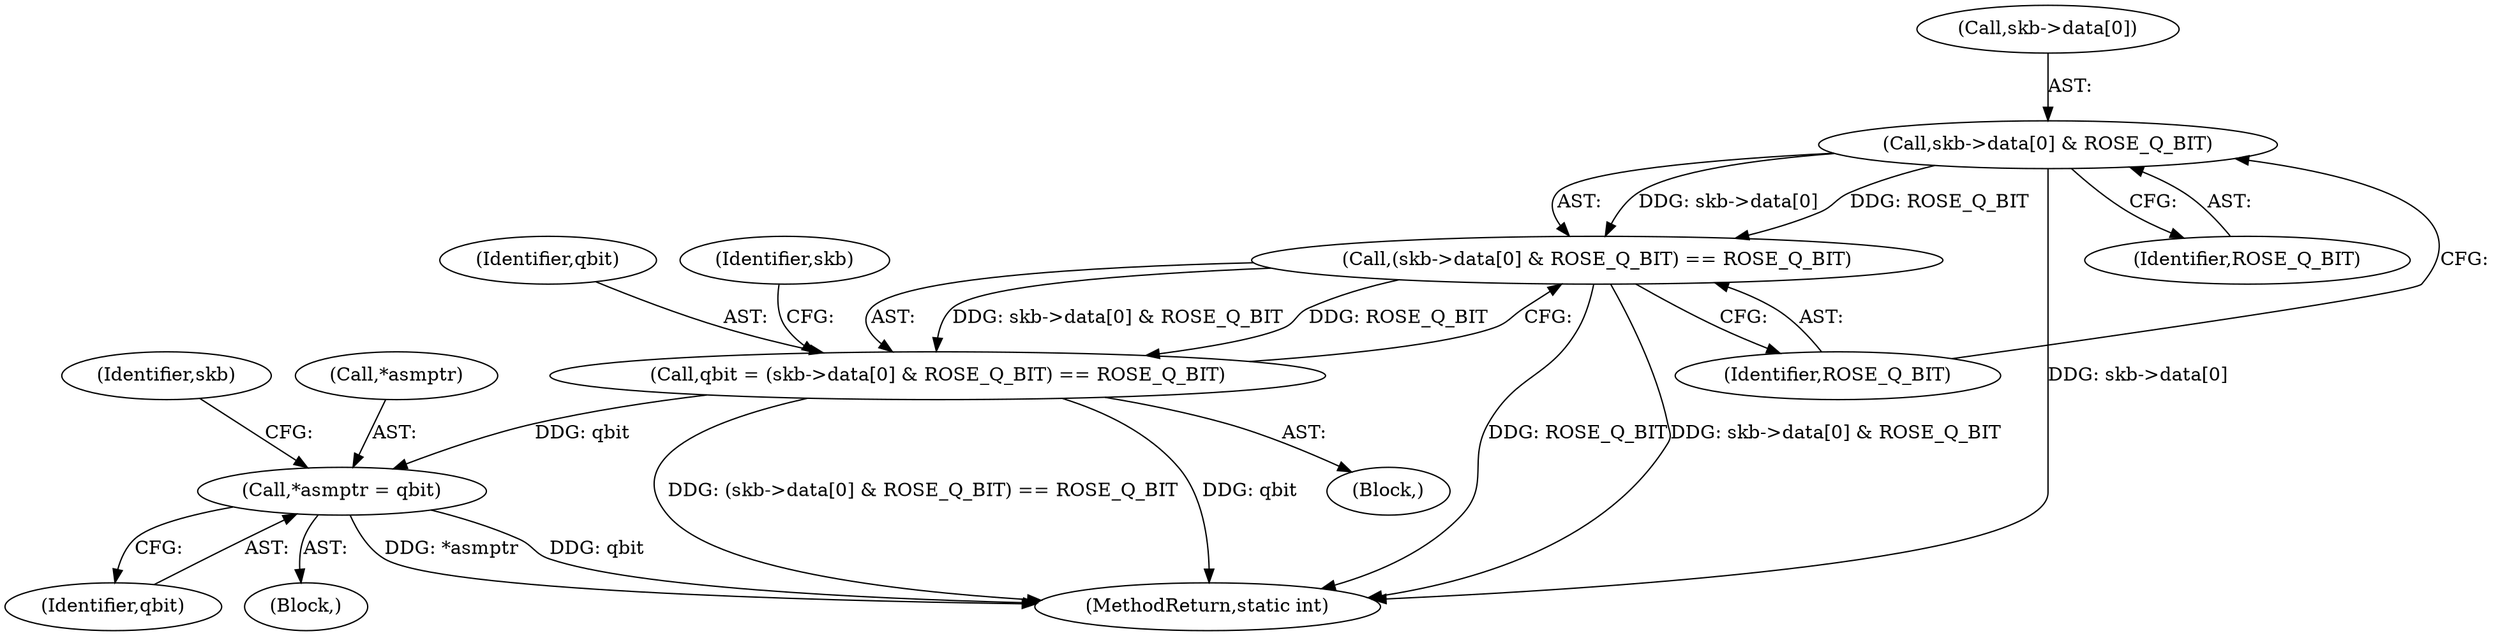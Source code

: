 digraph "0_linux_f3d3342602f8bcbf37d7c46641cb9bca7618eb1c_28@array" {
"1000163" [label="(Call,skb->data[0] & ROSE_Q_BIT)"];
"1000162" [label="(Call,(skb->data[0] & ROSE_Q_BIT) == ROSE_Q_BIT)"];
"1000160" [label="(Call,qbit = (skb->data[0] & ROSE_Q_BIT) == ROSE_Q_BIT)"];
"1000184" [label="(Call,*asmptr = qbit)"];
"1000161" [label="(Identifier,qbit)"];
"1000162" [label="(Call,(skb->data[0] & ROSE_Q_BIT) == ROSE_Q_BIT)"];
"1000184" [label="(Call,*asmptr = qbit)"];
"1000187" [label="(Identifier,qbit)"];
"1000189" [label="(Identifier,skb)"];
"1000164" [label="(Call,skb->data[0])"];
"1000330" [label="(MethodReturn,static int)"];
"1000160" [label="(Call,qbit = (skb->data[0] & ROSE_Q_BIT) == ROSE_Q_BIT)"];
"1000169" [label="(Identifier,ROSE_Q_BIT)"];
"1000108" [label="(Block,)"];
"1000178" [label="(Block,)"];
"1000163" [label="(Call,skb->data[0] & ROSE_Q_BIT)"];
"1000172" [label="(Identifier,skb)"];
"1000185" [label="(Call,*asmptr)"];
"1000170" [label="(Identifier,ROSE_Q_BIT)"];
"1000163" -> "1000162"  [label="AST: "];
"1000163" -> "1000169"  [label="CFG: "];
"1000164" -> "1000163"  [label="AST: "];
"1000169" -> "1000163"  [label="AST: "];
"1000170" -> "1000163"  [label="CFG: "];
"1000163" -> "1000330"  [label="DDG: skb->data[0]"];
"1000163" -> "1000162"  [label="DDG: skb->data[0]"];
"1000163" -> "1000162"  [label="DDG: ROSE_Q_BIT"];
"1000162" -> "1000160"  [label="AST: "];
"1000162" -> "1000170"  [label="CFG: "];
"1000170" -> "1000162"  [label="AST: "];
"1000160" -> "1000162"  [label="CFG: "];
"1000162" -> "1000330"  [label="DDG: ROSE_Q_BIT"];
"1000162" -> "1000330"  [label="DDG: skb->data[0] & ROSE_Q_BIT"];
"1000162" -> "1000160"  [label="DDG: skb->data[0] & ROSE_Q_BIT"];
"1000162" -> "1000160"  [label="DDG: ROSE_Q_BIT"];
"1000160" -> "1000108"  [label="AST: "];
"1000161" -> "1000160"  [label="AST: "];
"1000172" -> "1000160"  [label="CFG: "];
"1000160" -> "1000330"  [label="DDG: (skb->data[0] & ROSE_Q_BIT) == ROSE_Q_BIT"];
"1000160" -> "1000330"  [label="DDG: qbit"];
"1000160" -> "1000184"  [label="DDG: qbit"];
"1000184" -> "1000178"  [label="AST: "];
"1000184" -> "1000187"  [label="CFG: "];
"1000185" -> "1000184"  [label="AST: "];
"1000187" -> "1000184"  [label="AST: "];
"1000189" -> "1000184"  [label="CFG: "];
"1000184" -> "1000330"  [label="DDG: *asmptr"];
"1000184" -> "1000330"  [label="DDG: qbit"];
}

